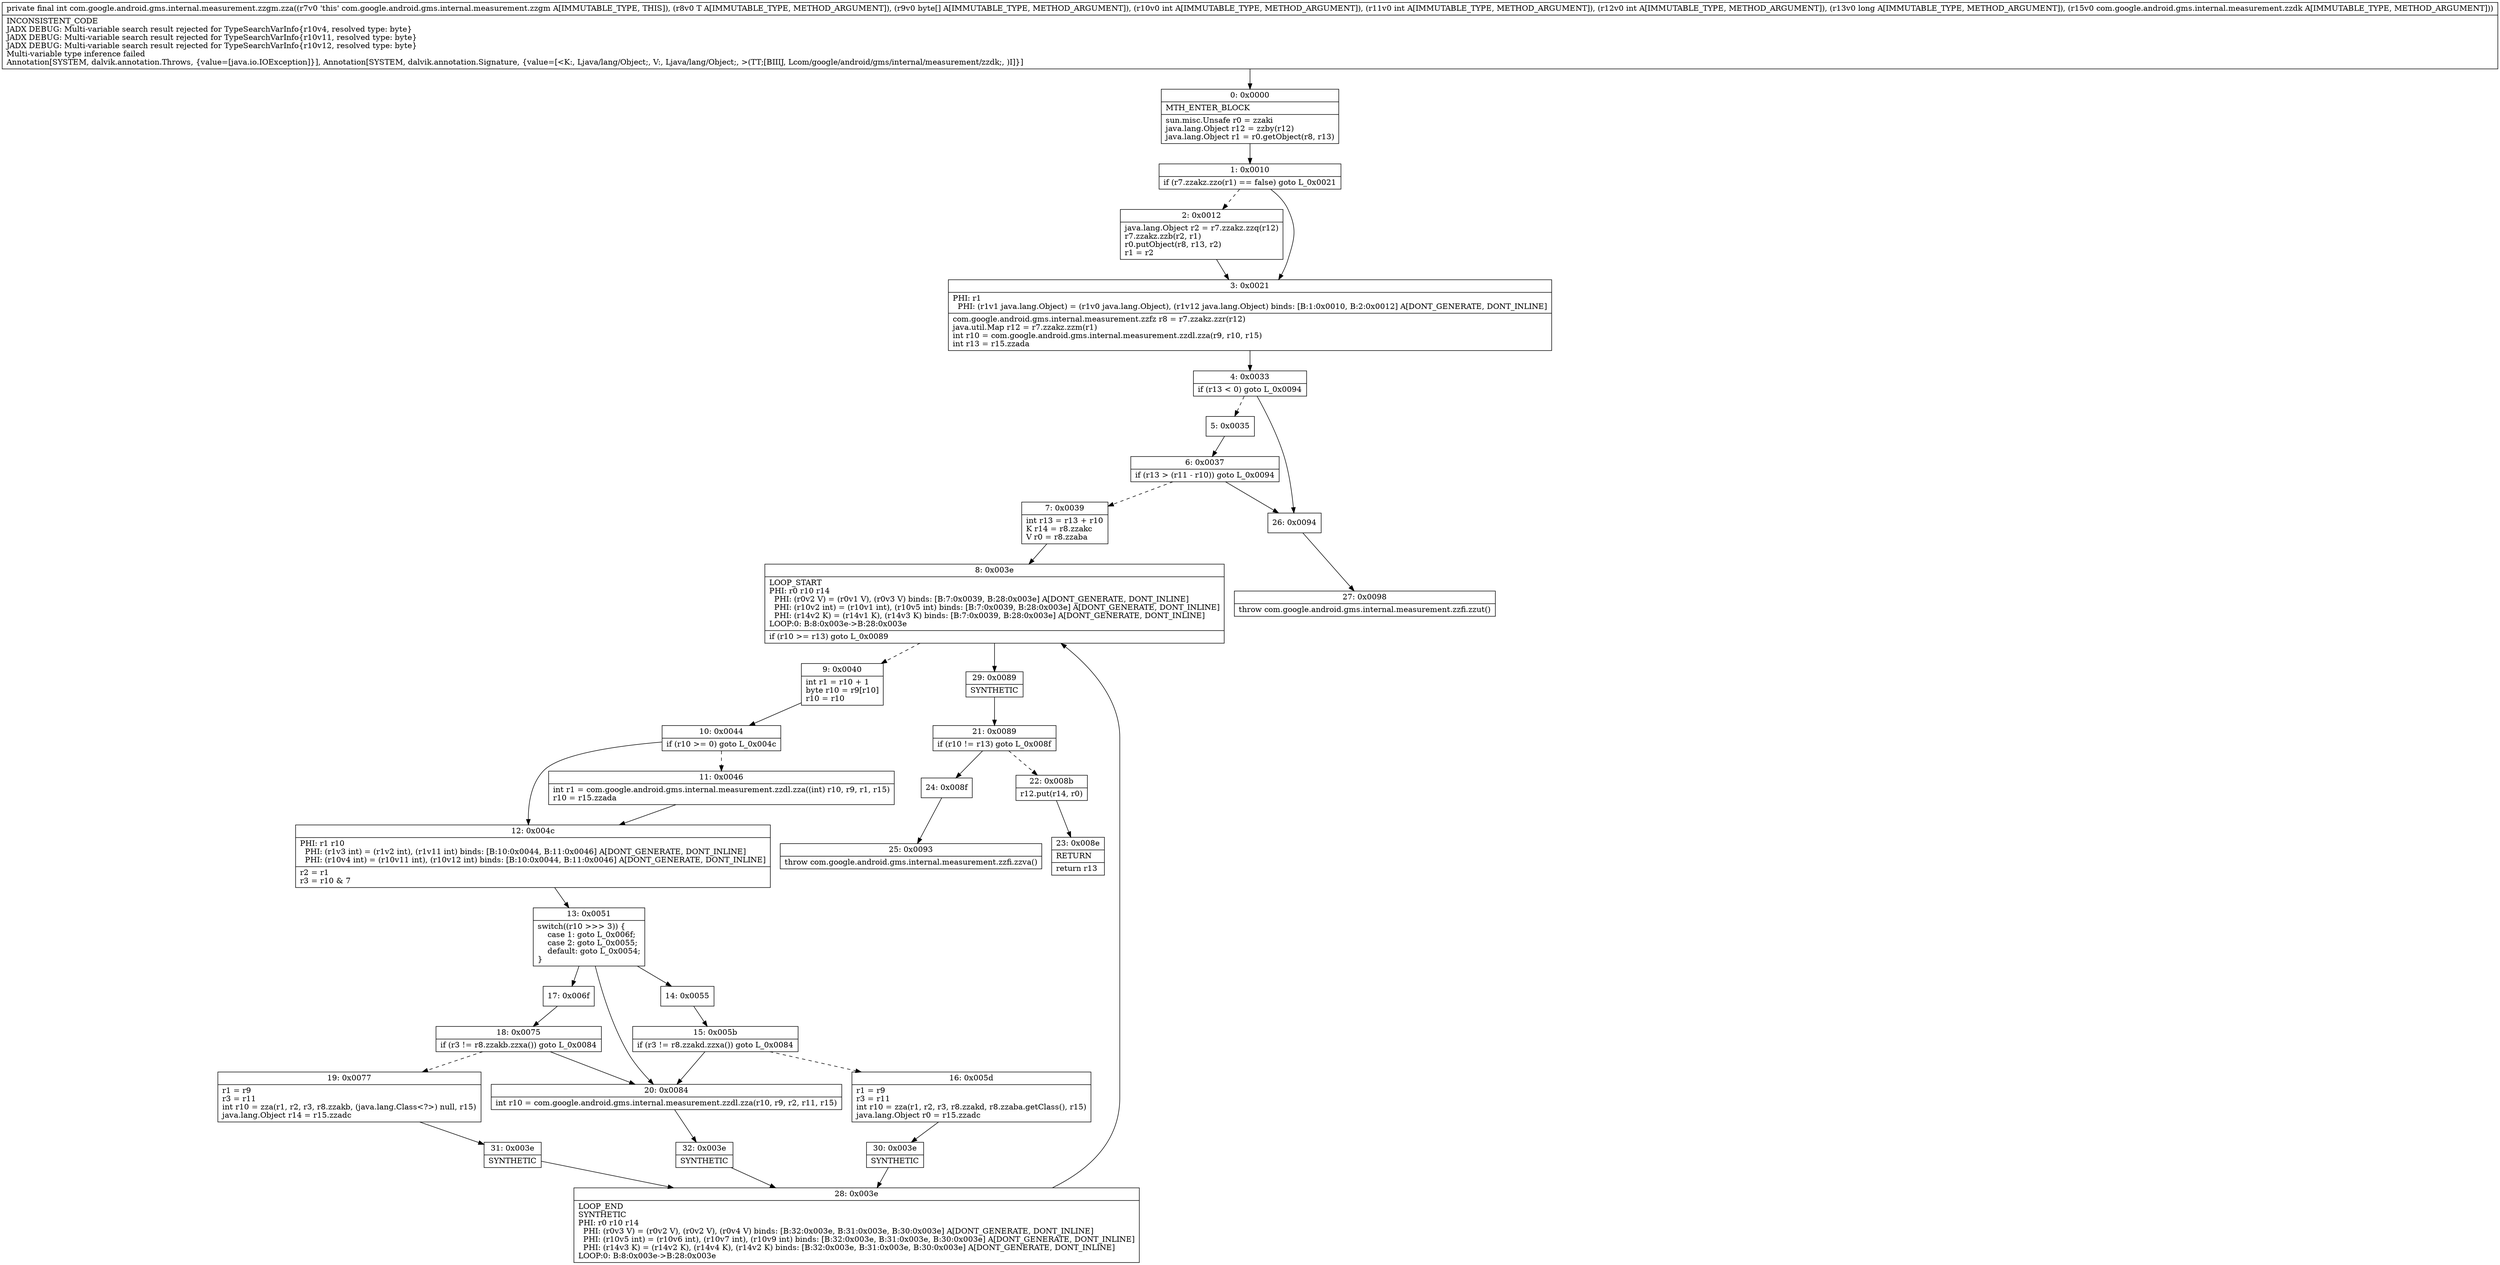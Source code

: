 digraph "CFG forcom.google.android.gms.internal.measurement.zzgm.zza(Ljava\/lang\/Object;[BIIIJLcom\/google\/android\/gms\/internal\/measurement\/zzdk;)I" {
Node_0 [shape=record,label="{0\:\ 0x0000|MTH_ENTER_BLOCK\l|sun.misc.Unsafe r0 = zzaki\ljava.lang.Object r12 = zzby(r12)\ljava.lang.Object r1 = r0.getObject(r8, r13)\l}"];
Node_1 [shape=record,label="{1\:\ 0x0010|if (r7.zzakz.zzo(r1) == false) goto L_0x0021\l}"];
Node_2 [shape=record,label="{2\:\ 0x0012|java.lang.Object r2 = r7.zzakz.zzq(r12)\lr7.zzakz.zzb(r2, r1)\lr0.putObject(r8, r13, r2)\lr1 = r2\l}"];
Node_3 [shape=record,label="{3\:\ 0x0021|PHI: r1 \l  PHI: (r1v1 java.lang.Object) = (r1v0 java.lang.Object), (r1v12 java.lang.Object) binds: [B:1:0x0010, B:2:0x0012] A[DONT_GENERATE, DONT_INLINE]\l|com.google.android.gms.internal.measurement.zzfz r8 = r7.zzakz.zzr(r12)\ljava.util.Map r12 = r7.zzakz.zzm(r1)\lint r10 = com.google.android.gms.internal.measurement.zzdl.zza(r9, r10, r15)\lint r13 = r15.zzada\l}"];
Node_4 [shape=record,label="{4\:\ 0x0033|if (r13 \< 0) goto L_0x0094\l}"];
Node_5 [shape=record,label="{5\:\ 0x0035}"];
Node_6 [shape=record,label="{6\:\ 0x0037|if (r13 \> (r11 \- r10)) goto L_0x0094\l}"];
Node_7 [shape=record,label="{7\:\ 0x0039|int r13 = r13 + r10\lK r14 = r8.zzakc\lV r0 = r8.zzaba\l}"];
Node_8 [shape=record,label="{8\:\ 0x003e|LOOP_START\lPHI: r0 r10 r14 \l  PHI: (r0v2 V) = (r0v1 V), (r0v3 V) binds: [B:7:0x0039, B:28:0x003e] A[DONT_GENERATE, DONT_INLINE]\l  PHI: (r10v2 int) = (r10v1 int), (r10v5 int) binds: [B:7:0x0039, B:28:0x003e] A[DONT_GENERATE, DONT_INLINE]\l  PHI: (r14v2 K) = (r14v1 K), (r14v3 K) binds: [B:7:0x0039, B:28:0x003e] A[DONT_GENERATE, DONT_INLINE]\lLOOP:0: B:8:0x003e\-\>B:28:0x003e\l|if (r10 \>= r13) goto L_0x0089\l}"];
Node_9 [shape=record,label="{9\:\ 0x0040|int r1 = r10 + 1\lbyte r10 = r9[r10]\lr10 = r10\l}"];
Node_10 [shape=record,label="{10\:\ 0x0044|if (r10 \>= 0) goto L_0x004c\l}"];
Node_11 [shape=record,label="{11\:\ 0x0046|int r1 = com.google.android.gms.internal.measurement.zzdl.zza((int) r10, r9, r1, r15)\lr10 = r15.zzada\l}"];
Node_12 [shape=record,label="{12\:\ 0x004c|PHI: r1 r10 \l  PHI: (r1v3 int) = (r1v2 int), (r1v11 int) binds: [B:10:0x0044, B:11:0x0046] A[DONT_GENERATE, DONT_INLINE]\l  PHI: (r10v4 int) = (r10v11 int), (r10v12 int) binds: [B:10:0x0044, B:11:0x0046] A[DONT_GENERATE, DONT_INLINE]\l|r2 = r1\lr3 = r10 & 7\l}"];
Node_13 [shape=record,label="{13\:\ 0x0051|switch((r10 \>\>\> 3)) \{\l    case 1: goto L_0x006f;\l    case 2: goto L_0x0055;\l    default: goto L_0x0054;\l\}\l}"];
Node_14 [shape=record,label="{14\:\ 0x0055}"];
Node_15 [shape=record,label="{15\:\ 0x005b|if (r3 != r8.zzakd.zzxa()) goto L_0x0084\l}"];
Node_16 [shape=record,label="{16\:\ 0x005d|r1 = r9\lr3 = r11\lint r10 = zza(r1, r2, r3, r8.zzakd, r8.zzaba.getClass(), r15)\ljava.lang.Object r0 = r15.zzadc\l}"];
Node_17 [shape=record,label="{17\:\ 0x006f}"];
Node_18 [shape=record,label="{18\:\ 0x0075|if (r3 != r8.zzakb.zzxa()) goto L_0x0084\l}"];
Node_19 [shape=record,label="{19\:\ 0x0077|r1 = r9\lr3 = r11\lint r10 = zza(r1, r2, r3, r8.zzakb, (java.lang.Class\<?\>) null, r15)\ljava.lang.Object r14 = r15.zzadc\l}"];
Node_20 [shape=record,label="{20\:\ 0x0084|int r10 = com.google.android.gms.internal.measurement.zzdl.zza(r10, r9, r2, r11, r15)\l}"];
Node_21 [shape=record,label="{21\:\ 0x0089|if (r10 != r13) goto L_0x008f\l}"];
Node_22 [shape=record,label="{22\:\ 0x008b|r12.put(r14, r0)\l}"];
Node_23 [shape=record,label="{23\:\ 0x008e|RETURN\l|return r13\l}"];
Node_24 [shape=record,label="{24\:\ 0x008f}"];
Node_25 [shape=record,label="{25\:\ 0x0093|throw com.google.android.gms.internal.measurement.zzfi.zzva()\l}"];
Node_26 [shape=record,label="{26\:\ 0x0094}"];
Node_27 [shape=record,label="{27\:\ 0x0098|throw com.google.android.gms.internal.measurement.zzfi.zzut()\l}"];
Node_28 [shape=record,label="{28\:\ 0x003e|LOOP_END\lSYNTHETIC\lPHI: r0 r10 r14 \l  PHI: (r0v3 V) = (r0v2 V), (r0v2 V), (r0v4 V) binds: [B:32:0x003e, B:31:0x003e, B:30:0x003e] A[DONT_GENERATE, DONT_INLINE]\l  PHI: (r10v5 int) = (r10v6 int), (r10v7 int), (r10v9 int) binds: [B:32:0x003e, B:31:0x003e, B:30:0x003e] A[DONT_GENERATE, DONT_INLINE]\l  PHI: (r14v3 K) = (r14v2 K), (r14v4 K), (r14v2 K) binds: [B:32:0x003e, B:31:0x003e, B:30:0x003e] A[DONT_GENERATE, DONT_INLINE]\lLOOP:0: B:8:0x003e\-\>B:28:0x003e\l}"];
Node_29 [shape=record,label="{29\:\ 0x0089|SYNTHETIC\l}"];
Node_30 [shape=record,label="{30\:\ 0x003e|SYNTHETIC\l}"];
Node_31 [shape=record,label="{31\:\ 0x003e|SYNTHETIC\l}"];
Node_32 [shape=record,label="{32\:\ 0x003e|SYNTHETIC\l}"];
MethodNode[shape=record,label="{private final int com.google.android.gms.internal.measurement.zzgm.zza((r7v0 'this' com.google.android.gms.internal.measurement.zzgm A[IMMUTABLE_TYPE, THIS]), (r8v0 T A[IMMUTABLE_TYPE, METHOD_ARGUMENT]), (r9v0 byte[] A[IMMUTABLE_TYPE, METHOD_ARGUMENT]), (r10v0 int A[IMMUTABLE_TYPE, METHOD_ARGUMENT]), (r11v0 int A[IMMUTABLE_TYPE, METHOD_ARGUMENT]), (r12v0 int A[IMMUTABLE_TYPE, METHOD_ARGUMENT]), (r13v0 long A[IMMUTABLE_TYPE, METHOD_ARGUMENT]), (r15v0 com.google.android.gms.internal.measurement.zzdk A[IMMUTABLE_TYPE, METHOD_ARGUMENT]))  | INCONSISTENT_CODE\lJADX DEBUG: Multi\-variable search result rejected for TypeSearchVarInfo\{r10v4, resolved type: byte\}\lJADX DEBUG: Multi\-variable search result rejected for TypeSearchVarInfo\{r10v11, resolved type: byte\}\lJADX DEBUG: Multi\-variable search result rejected for TypeSearchVarInfo\{r10v12, resolved type: byte\}\lMulti\-variable type inference failed\lAnnotation[SYSTEM, dalvik.annotation.Throws, \{value=[java.io.IOException]\}], Annotation[SYSTEM, dalvik.annotation.Signature, \{value=[\<K:, Ljava\/lang\/Object;, V:, Ljava\/lang\/Object;, \>(TT;[BIIIJ, Lcom\/google\/android\/gms\/internal\/measurement\/zzdk;, )I]\}]\l}"];
MethodNode -> Node_0;
Node_0 -> Node_1;
Node_1 -> Node_2[style=dashed];
Node_1 -> Node_3;
Node_2 -> Node_3;
Node_3 -> Node_4;
Node_4 -> Node_5[style=dashed];
Node_4 -> Node_26;
Node_5 -> Node_6;
Node_6 -> Node_7[style=dashed];
Node_6 -> Node_26;
Node_7 -> Node_8;
Node_8 -> Node_9[style=dashed];
Node_8 -> Node_29;
Node_9 -> Node_10;
Node_10 -> Node_11[style=dashed];
Node_10 -> Node_12;
Node_11 -> Node_12;
Node_12 -> Node_13;
Node_13 -> Node_14;
Node_13 -> Node_17;
Node_13 -> Node_20;
Node_14 -> Node_15;
Node_15 -> Node_16[style=dashed];
Node_15 -> Node_20;
Node_16 -> Node_30;
Node_17 -> Node_18;
Node_18 -> Node_19[style=dashed];
Node_18 -> Node_20;
Node_19 -> Node_31;
Node_20 -> Node_32;
Node_21 -> Node_22[style=dashed];
Node_21 -> Node_24;
Node_22 -> Node_23;
Node_24 -> Node_25;
Node_26 -> Node_27;
Node_28 -> Node_8;
Node_29 -> Node_21;
Node_30 -> Node_28;
Node_31 -> Node_28;
Node_32 -> Node_28;
}


